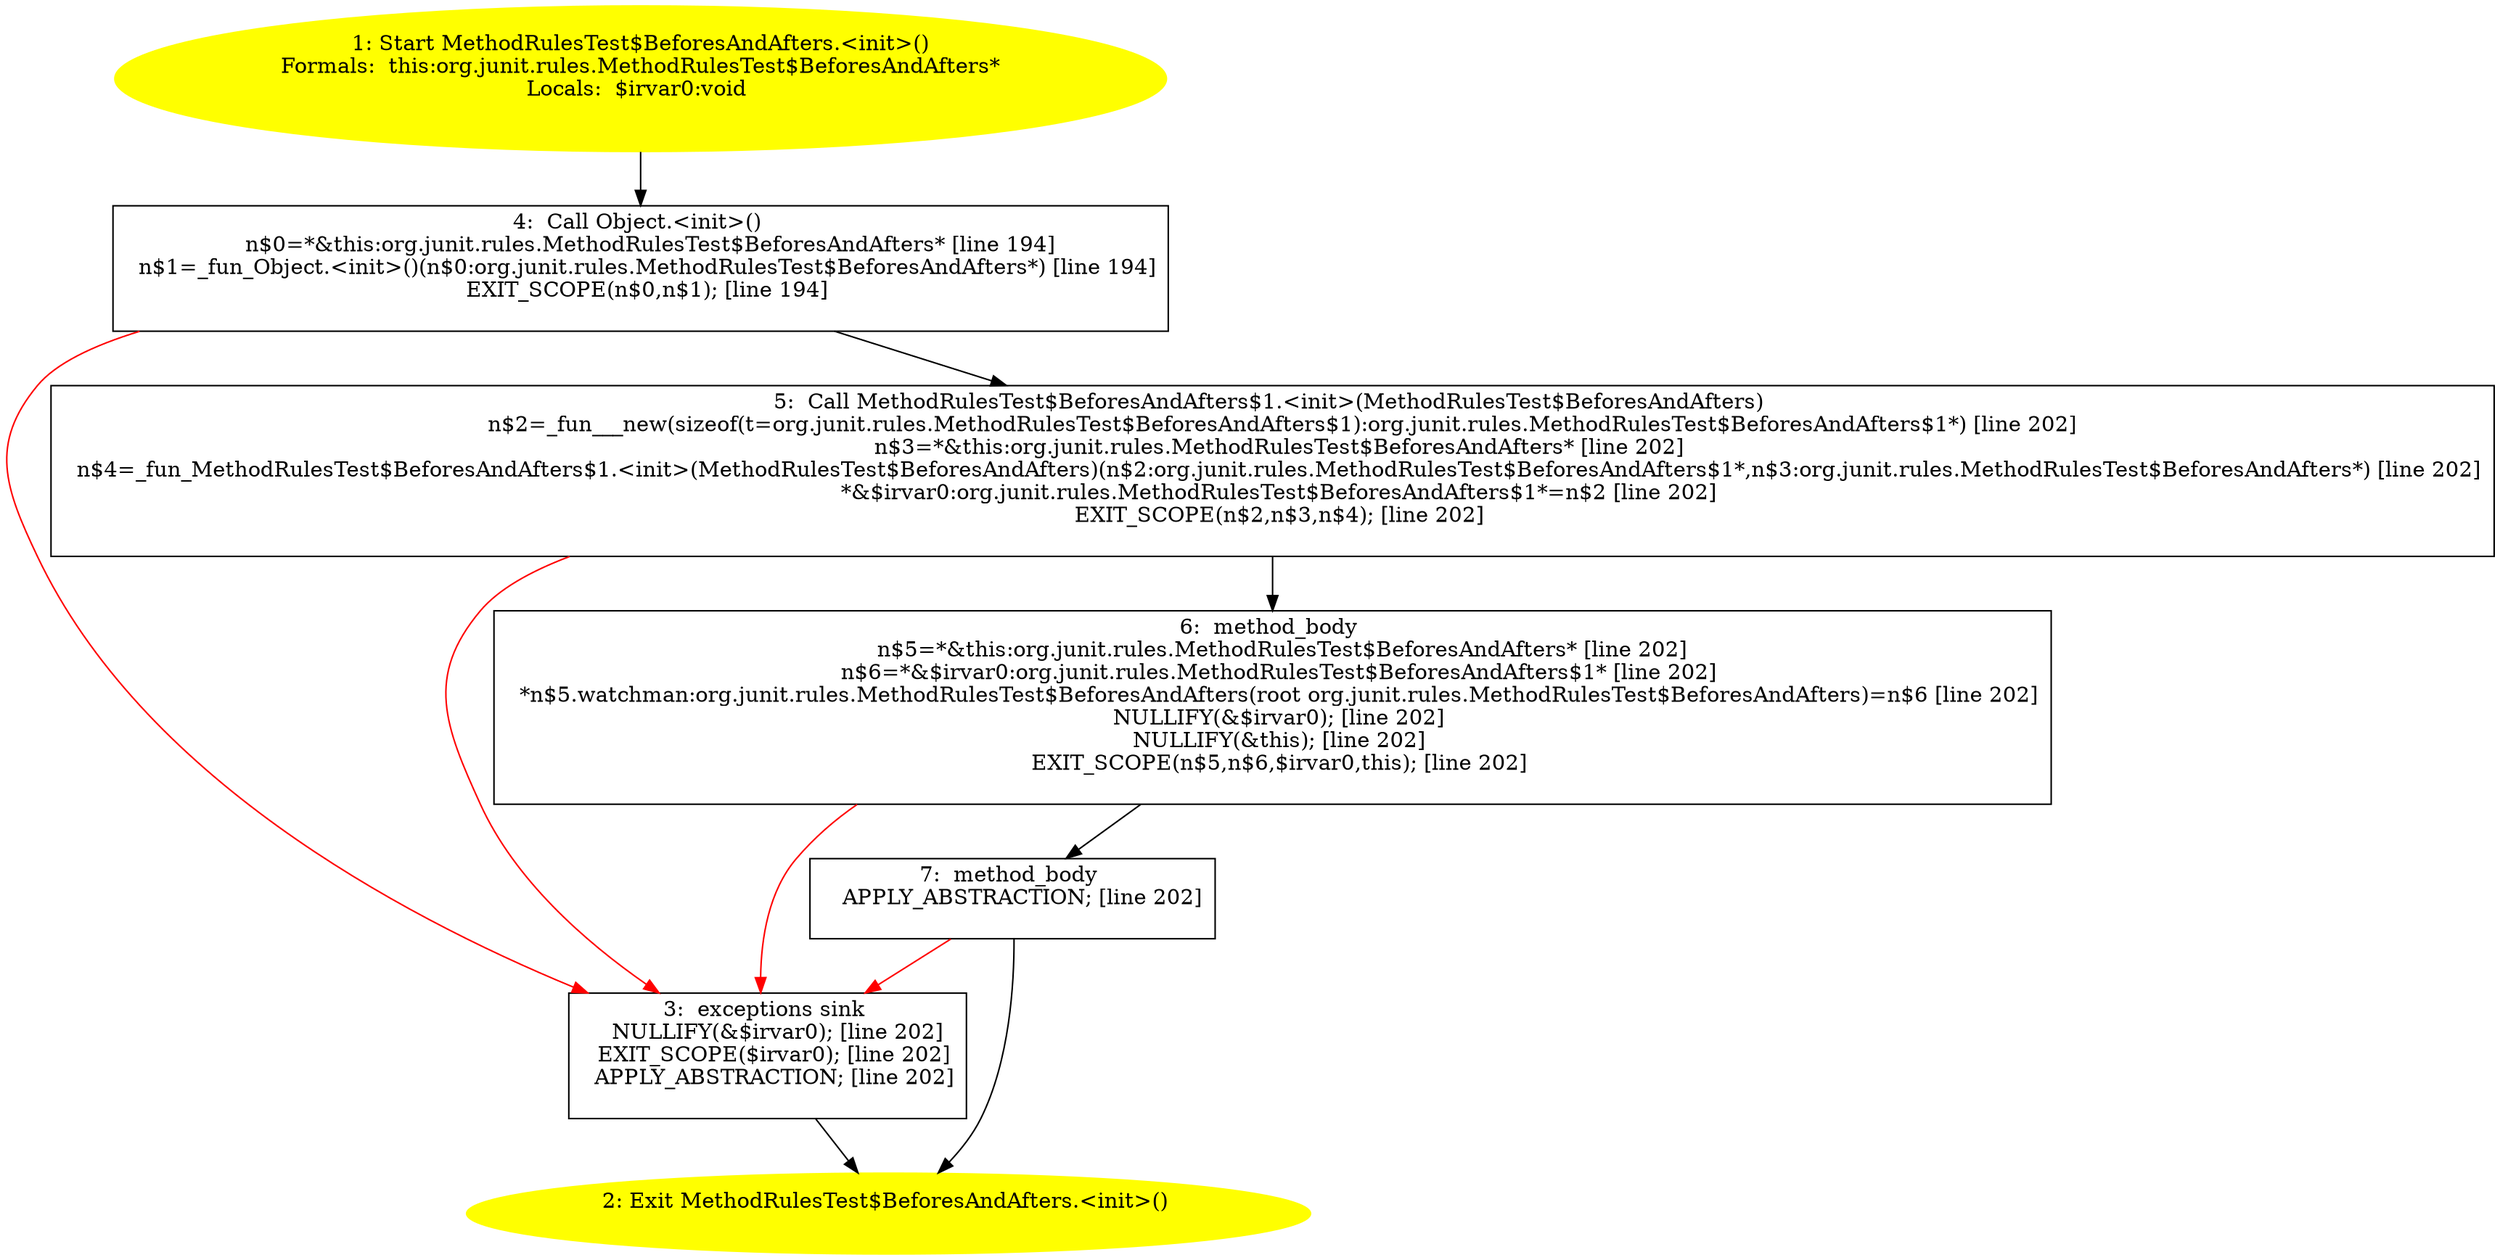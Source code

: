 /* @generated */
digraph cfg {
"org.junit.rules.MethodRulesTest$BeforesAndAfters.<init>().0b82f48fc2cf5ce8790a50a7ed7ab311_1" [label="1: Start MethodRulesTest$BeforesAndAfters.<init>()\nFormals:  this:org.junit.rules.MethodRulesTest$BeforesAndAfters*\nLocals:  $irvar0:void \n  " color=yellow style=filled]
	

	 "org.junit.rules.MethodRulesTest$BeforesAndAfters.<init>().0b82f48fc2cf5ce8790a50a7ed7ab311_1" -> "org.junit.rules.MethodRulesTest$BeforesAndAfters.<init>().0b82f48fc2cf5ce8790a50a7ed7ab311_4" ;
"org.junit.rules.MethodRulesTest$BeforesAndAfters.<init>().0b82f48fc2cf5ce8790a50a7ed7ab311_2" [label="2: Exit MethodRulesTest$BeforesAndAfters.<init>() \n  " color=yellow style=filled]
	

"org.junit.rules.MethodRulesTest$BeforesAndAfters.<init>().0b82f48fc2cf5ce8790a50a7ed7ab311_3" [label="3:  exceptions sink \n   NULLIFY(&$irvar0); [line 202]\n  EXIT_SCOPE($irvar0); [line 202]\n  APPLY_ABSTRACTION; [line 202]\n " shape="box"]
	

	 "org.junit.rules.MethodRulesTest$BeforesAndAfters.<init>().0b82f48fc2cf5ce8790a50a7ed7ab311_3" -> "org.junit.rules.MethodRulesTest$BeforesAndAfters.<init>().0b82f48fc2cf5ce8790a50a7ed7ab311_2" ;
"org.junit.rules.MethodRulesTest$BeforesAndAfters.<init>().0b82f48fc2cf5ce8790a50a7ed7ab311_4" [label="4:  Call Object.<init>() \n   n$0=*&this:org.junit.rules.MethodRulesTest$BeforesAndAfters* [line 194]\n  n$1=_fun_Object.<init>()(n$0:org.junit.rules.MethodRulesTest$BeforesAndAfters*) [line 194]\n  EXIT_SCOPE(n$0,n$1); [line 194]\n " shape="box"]
	

	 "org.junit.rules.MethodRulesTest$BeforesAndAfters.<init>().0b82f48fc2cf5ce8790a50a7ed7ab311_4" -> "org.junit.rules.MethodRulesTest$BeforesAndAfters.<init>().0b82f48fc2cf5ce8790a50a7ed7ab311_5" ;
	 "org.junit.rules.MethodRulesTest$BeforesAndAfters.<init>().0b82f48fc2cf5ce8790a50a7ed7ab311_4" -> "org.junit.rules.MethodRulesTest$BeforesAndAfters.<init>().0b82f48fc2cf5ce8790a50a7ed7ab311_3" [color="red" ];
"org.junit.rules.MethodRulesTest$BeforesAndAfters.<init>().0b82f48fc2cf5ce8790a50a7ed7ab311_5" [label="5:  Call MethodRulesTest$BeforesAndAfters$1.<init>(MethodRulesTest$BeforesAndAfters) \n   n$2=_fun___new(sizeof(t=org.junit.rules.MethodRulesTest$BeforesAndAfters$1):org.junit.rules.MethodRulesTest$BeforesAndAfters$1*) [line 202]\n  n$3=*&this:org.junit.rules.MethodRulesTest$BeforesAndAfters* [line 202]\n  n$4=_fun_MethodRulesTest$BeforesAndAfters$1.<init>(MethodRulesTest$BeforesAndAfters)(n$2:org.junit.rules.MethodRulesTest$BeforesAndAfters$1*,n$3:org.junit.rules.MethodRulesTest$BeforesAndAfters*) [line 202]\n  *&$irvar0:org.junit.rules.MethodRulesTest$BeforesAndAfters$1*=n$2 [line 202]\n  EXIT_SCOPE(n$2,n$3,n$4); [line 202]\n " shape="box"]
	

	 "org.junit.rules.MethodRulesTest$BeforesAndAfters.<init>().0b82f48fc2cf5ce8790a50a7ed7ab311_5" -> "org.junit.rules.MethodRulesTest$BeforesAndAfters.<init>().0b82f48fc2cf5ce8790a50a7ed7ab311_6" ;
	 "org.junit.rules.MethodRulesTest$BeforesAndAfters.<init>().0b82f48fc2cf5ce8790a50a7ed7ab311_5" -> "org.junit.rules.MethodRulesTest$BeforesAndAfters.<init>().0b82f48fc2cf5ce8790a50a7ed7ab311_3" [color="red" ];
"org.junit.rules.MethodRulesTest$BeforesAndAfters.<init>().0b82f48fc2cf5ce8790a50a7ed7ab311_6" [label="6:  method_body \n   n$5=*&this:org.junit.rules.MethodRulesTest$BeforesAndAfters* [line 202]\n  n$6=*&$irvar0:org.junit.rules.MethodRulesTest$BeforesAndAfters$1* [line 202]\n  *n$5.watchman:org.junit.rules.MethodRulesTest$BeforesAndAfters(root org.junit.rules.MethodRulesTest$BeforesAndAfters)=n$6 [line 202]\n  NULLIFY(&$irvar0); [line 202]\n  NULLIFY(&this); [line 202]\n  EXIT_SCOPE(n$5,n$6,$irvar0,this); [line 202]\n " shape="box"]
	

	 "org.junit.rules.MethodRulesTest$BeforesAndAfters.<init>().0b82f48fc2cf5ce8790a50a7ed7ab311_6" -> "org.junit.rules.MethodRulesTest$BeforesAndAfters.<init>().0b82f48fc2cf5ce8790a50a7ed7ab311_7" ;
	 "org.junit.rules.MethodRulesTest$BeforesAndAfters.<init>().0b82f48fc2cf5ce8790a50a7ed7ab311_6" -> "org.junit.rules.MethodRulesTest$BeforesAndAfters.<init>().0b82f48fc2cf5ce8790a50a7ed7ab311_3" [color="red" ];
"org.junit.rules.MethodRulesTest$BeforesAndAfters.<init>().0b82f48fc2cf5ce8790a50a7ed7ab311_7" [label="7:  method_body \n   APPLY_ABSTRACTION; [line 202]\n " shape="box"]
	

	 "org.junit.rules.MethodRulesTest$BeforesAndAfters.<init>().0b82f48fc2cf5ce8790a50a7ed7ab311_7" -> "org.junit.rules.MethodRulesTest$BeforesAndAfters.<init>().0b82f48fc2cf5ce8790a50a7ed7ab311_2" ;
	 "org.junit.rules.MethodRulesTest$BeforesAndAfters.<init>().0b82f48fc2cf5ce8790a50a7ed7ab311_7" -> "org.junit.rules.MethodRulesTest$BeforesAndAfters.<init>().0b82f48fc2cf5ce8790a50a7ed7ab311_3" [color="red" ];
}
